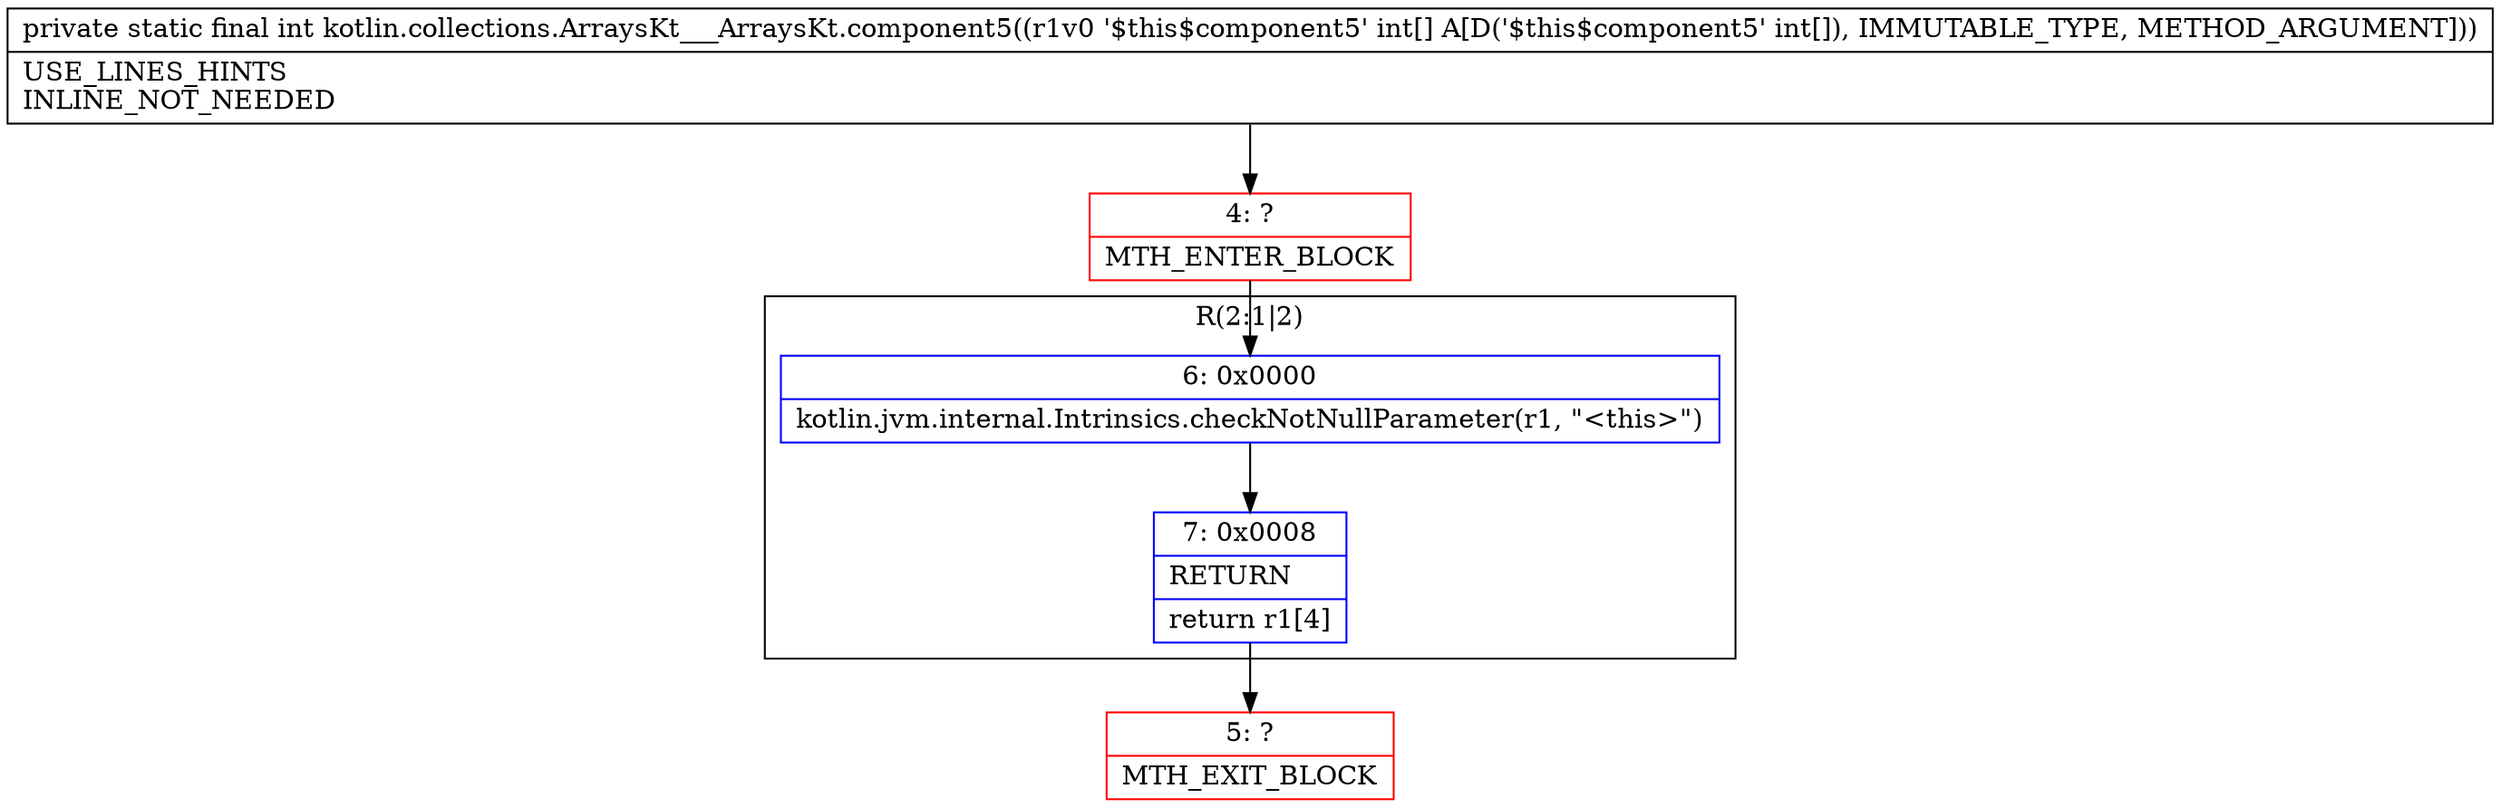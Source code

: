 digraph "CFG forkotlin.collections.ArraysKt___ArraysKt.component5([I)I" {
subgraph cluster_Region_1412050046 {
label = "R(2:1|2)";
node [shape=record,color=blue];
Node_6 [shape=record,label="{6\:\ 0x0000|kotlin.jvm.internal.Intrinsics.checkNotNullParameter(r1, \"\<this\>\")\l}"];
Node_7 [shape=record,label="{7\:\ 0x0008|RETURN\l|return r1[4]\l}"];
}
Node_4 [shape=record,color=red,label="{4\:\ ?|MTH_ENTER_BLOCK\l}"];
Node_5 [shape=record,color=red,label="{5\:\ ?|MTH_EXIT_BLOCK\l}"];
MethodNode[shape=record,label="{private static final int kotlin.collections.ArraysKt___ArraysKt.component5((r1v0 '$this$component5' int[] A[D('$this$component5' int[]), IMMUTABLE_TYPE, METHOD_ARGUMENT]))  | USE_LINES_HINTS\lINLINE_NOT_NEEDED\l}"];
MethodNode -> Node_4;Node_6 -> Node_7;
Node_7 -> Node_5;
Node_4 -> Node_6;
}

